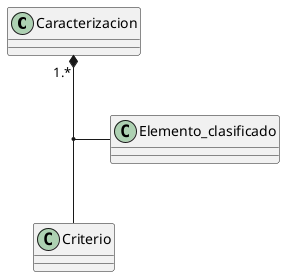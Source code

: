 @startuml Caracterizacion
class Caracterizacion{

}
class Criterio{

}
class Elemento_clasificado{

}

Caracterizacion "1.*" *--  Criterio
(Caracterizacion, Criterio) -- Elemento_clasificado

@enduml